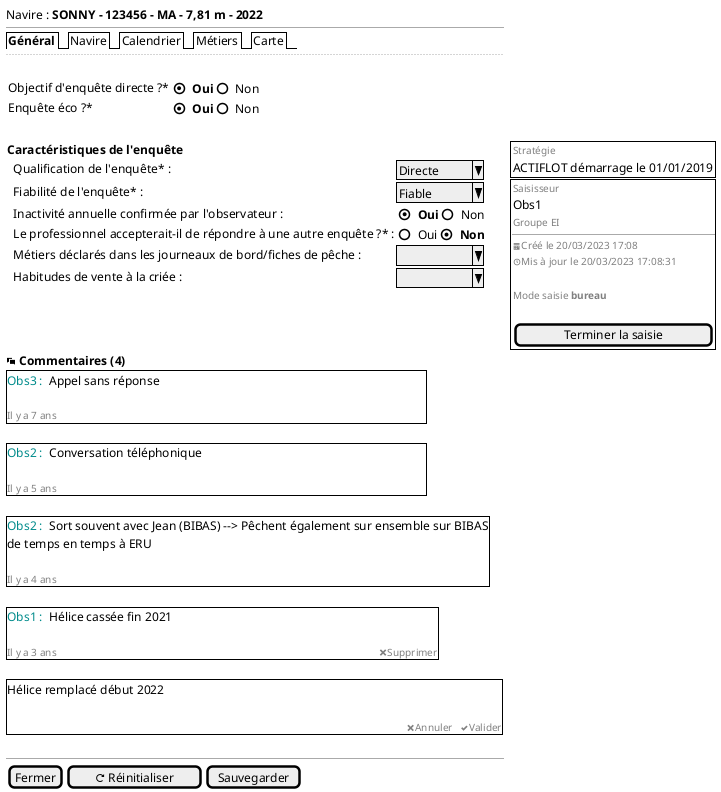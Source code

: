 @startsalt
{
  Navire : <b>SONNY - 123456 - MA - 7,81 m - 2022
  --
  {/ <b>Général | Navire | Calendrier | Métiers | Carte}
  ..
  .
  {{
    Objectif d'enquête directe ?* | { (X) <b>Oui | () Non}
    Enquête éco ?* | { (X) <b>Oui | () Non }} |
  }
  .
  {
  <b>Caractéristiques de l'enquête
     {
     . | Qualification de l'enquête* : | ^Directe  ^
     . | Fiabilité de l'enquête* : | ^Fiable   ^
     . | Inactivité annuelle confirmée par l'observateur : | { (X) <b>Oui | () Non }
     . | Le professionnel accepterait-il de répondre à une autre enquête ?* : | { () Oui | (X) <b>Non }
     . | Métiers déclarés dans les journeaux de bord/fiches de pêche : | ^         ^
     . | Habitudes de vente à la criée : | ^         ^
     }
  } . {{+
                           {
                           <font color=grey size=10>Stratégie
                           ACTIFLOT démarrage le 01/01/2019
                           }}
                           {+
                           {
                           <font color=grey size=10>Saisisseur
                           Obs1
                           <font color=grey size=10>Groupe EI
                           --
                           <font color=grey size=10><&calendar>Créé le 20/03/2023 17:08
                           <font color=grey size=10><&clock>Mis à jour le 20/03/2023 17:08:31
                           .
                           <font color=grey size=10>Mode saisie <b>bureau
                           .
                           [ Terminer la saisie     ]
                           }}}
    <b><&chat> Commentaires (4)
         {+ <font color=DarkCyan>Obs3 : <font color=black> Appel sans réponse
            .
            <font color=grey size=10>Il y a 7 ans                                                                                                                                              <&X>
         }

         .
         {+ <font color=DarkCyan>Obs2 : <font color=black> Conversation téléphonique
            .
            <font color=grey size=10>Il y a 5 ans                                                                                                                                              <&X>
         }
         .
         {+ <font color=DarkCyan>Obs2 : <font color=black> Sort souvent avec Jean (BIBAS) --> Pêchent également sur ensemble sur BIBAS
            de temps en temps à ERU
            .
            <font color=grey size=10>Il y a 4 ans                                                                                                                                             <&X>
         }
         .
         {+ <font color=DarkCyan>Obs1 : <font color=black> Hélice cassée fin 2021
            .
            <font color=grey size=10>Il y a 3 ans                                                                                                                            <&x>Supprimer
         }
         .
         {+ Hélice remplacé début 2022
         .
         <&X>                                                                                                                                <font color=grey size=10><&x>Annuler   <&check>Valider
         }

  .
  --
  { [Fermer] | [<&reload> Réinitialiser] | [Sauvegarder] }
}
@endsalt